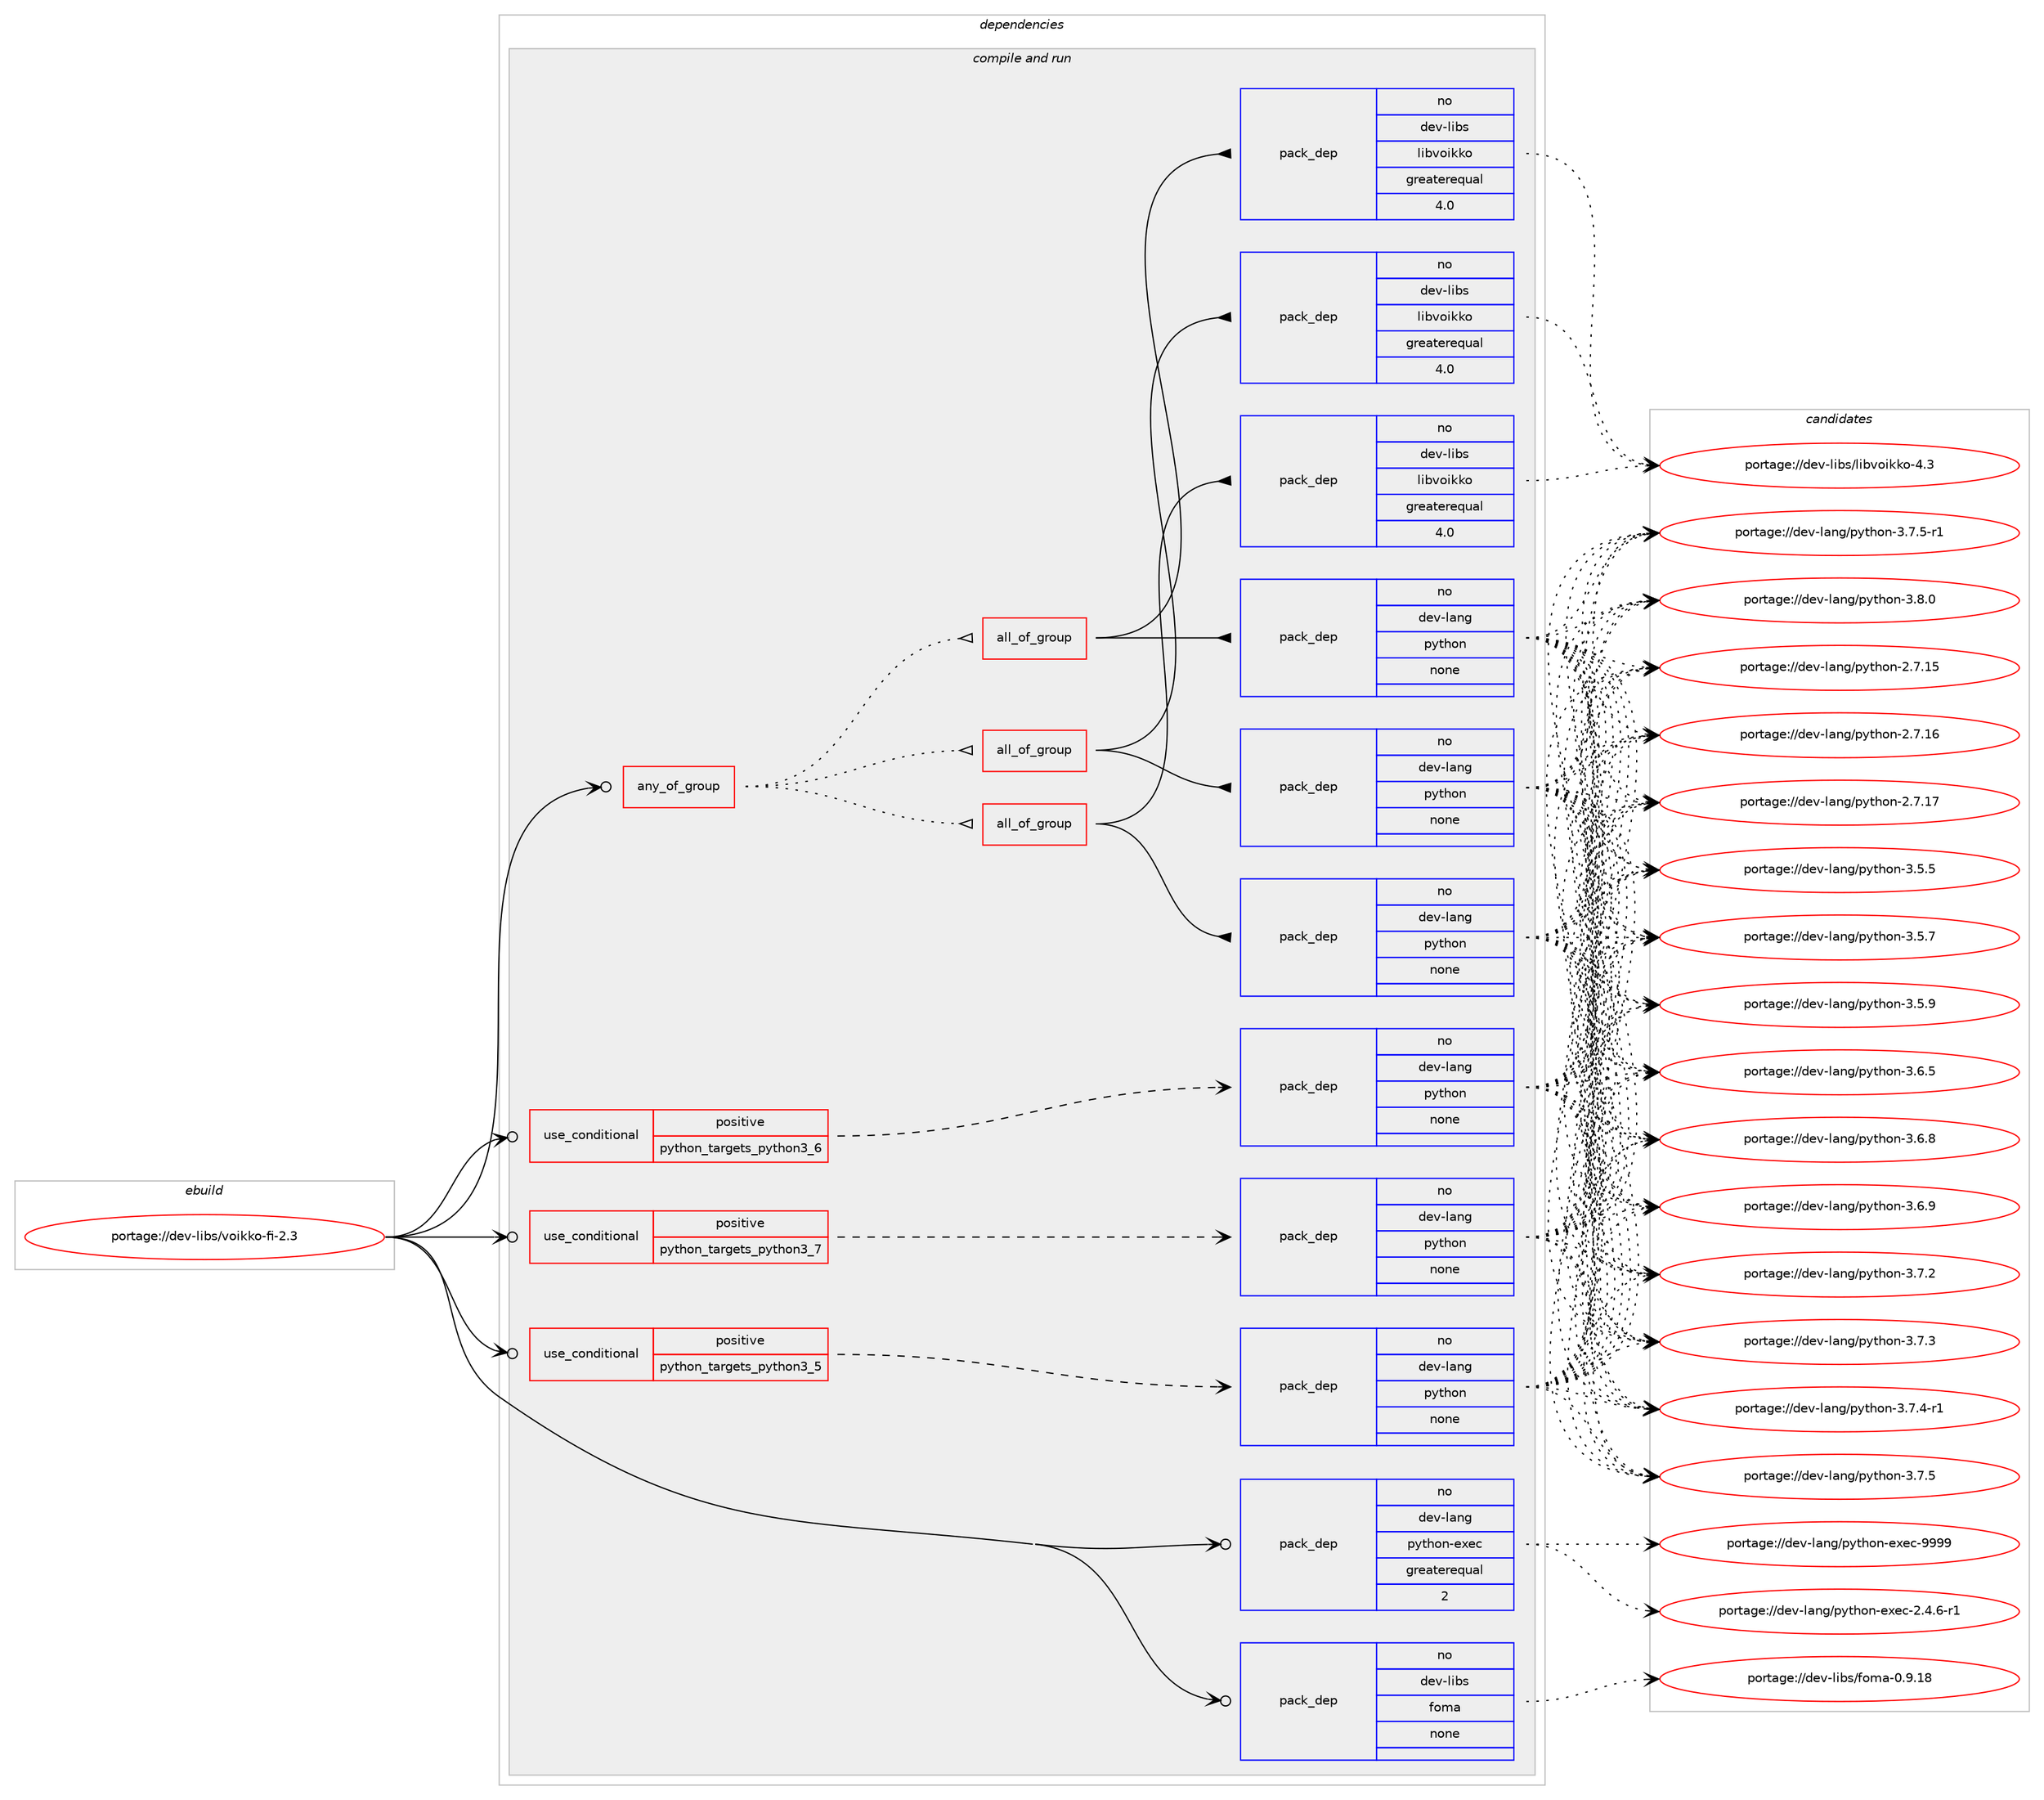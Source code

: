 digraph prolog {

# *************
# Graph options
# *************

newrank=true;
concentrate=true;
compound=true;
graph [rankdir=LR,fontname=Helvetica,fontsize=10,ranksep=1.5];#, ranksep=2.5, nodesep=0.2];
edge  [arrowhead=vee];
node  [fontname=Helvetica,fontsize=10];

# **********
# The ebuild
# **********

subgraph cluster_leftcol {
color=gray;
rank=same;
label=<<i>ebuild</i>>;
id [label="portage://dev-libs/voikko-fi-2.3", color=red, width=4, href="../dev-libs/voikko-fi-2.3.svg"];
}

# ****************
# The dependencies
# ****************

subgraph cluster_midcol {
color=gray;
label=<<i>dependencies</i>>;
subgraph cluster_compile {
fillcolor="#eeeeee";
style=filled;
label=<<i>compile</i>>;
}
subgraph cluster_compileandrun {
fillcolor="#eeeeee";
style=filled;
label=<<i>compile and run</i>>;
subgraph any3066 {
dependency104341 [label=<<TABLE BORDER="0" CELLBORDER="1" CELLSPACING="0" CELLPADDING="4"><TR><TD CELLPADDING="10">any_of_group</TD></TR></TABLE>>, shape=none, color=red];subgraph all62 {
dependency104342 [label=<<TABLE BORDER="0" CELLBORDER="1" CELLSPACING="0" CELLPADDING="4"><TR><TD CELLPADDING="10">all_of_group</TD></TR></TABLE>>, shape=none, color=red];subgraph pack79294 {
dependency104343 [label=<<TABLE BORDER="0" CELLBORDER="1" CELLSPACING="0" CELLPADDING="4" WIDTH="220"><TR><TD ROWSPAN="6" CELLPADDING="30">pack_dep</TD></TR><TR><TD WIDTH="110">no</TD></TR><TR><TD>dev-lang</TD></TR><TR><TD>python</TD></TR><TR><TD>none</TD></TR><TR><TD></TD></TR></TABLE>>, shape=none, color=blue];
}
dependency104342:e -> dependency104343:w [weight=20,style="solid",arrowhead="inv"];
subgraph pack79295 {
dependency104344 [label=<<TABLE BORDER="0" CELLBORDER="1" CELLSPACING="0" CELLPADDING="4" WIDTH="220"><TR><TD ROWSPAN="6" CELLPADDING="30">pack_dep</TD></TR><TR><TD WIDTH="110">no</TD></TR><TR><TD>dev-libs</TD></TR><TR><TD>libvoikko</TD></TR><TR><TD>greaterequal</TD></TR><TR><TD>4.0</TD></TR></TABLE>>, shape=none, color=blue];
}
dependency104342:e -> dependency104344:w [weight=20,style="solid",arrowhead="inv"];
}
dependency104341:e -> dependency104342:w [weight=20,style="dotted",arrowhead="oinv"];
subgraph all63 {
dependency104345 [label=<<TABLE BORDER="0" CELLBORDER="1" CELLSPACING="0" CELLPADDING="4"><TR><TD CELLPADDING="10">all_of_group</TD></TR></TABLE>>, shape=none, color=red];subgraph pack79296 {
dependency104346 [label=<<TABLE BORDER="0" CELLBORDER="1" CELLSPACING="0" CELLPADDING="4" WIDTH="220"><TR><TD ROWSPAN="6" CELLPADDING="30">pack_dep</TD></TR><TR><TD WIDTH="110">no</TD></TR><TR><TD>dev-lang</TD></TR><TR><TD>python</TD></TR><TR><TD>none</TD></TR><TR><TD></TD></TR></TABLE>>, shape=none, color=blue];
}
dependency104345:e -> dependency104346:w [weight=20,style="solid",arrowhead="inv"];
subgraph pack79297 {
dependency104347 [label=<<TABLE BORDER="0" CELLBORDER="1" CELLSPACING="0" CELLPADDING="4" WIDTH="220"><TR><TD ROWSPAN="6" CELLPADDING="30">pack_dep</TD></TR><TR><TD WIDTH="110">no</TD></TR><TR><TD>dev-libs</TD></TR><TR><TD>libvoikko</TD></TR><TR><TD>greaterequal</TD></TR><TR><TD>4.0</TD></TR></TABLE>>, shape=none, color=blue];
}
dependency104345:e -> dependency104347:w [weight=20,style="solid",arrowhead="inv"];
}
dependency104341:e -> dependency104345:w [weight=20,style="dotted",arrowhead="oinv"];
subgraph all64 {
dependency104348 [label=<<TABLE BORDER="0" CELLBORDER="1" CELLSPACING="0" CELLPADDING="4"><TR><TD CELLPADDING="10">all_of_group</TD></TR></TABLE>>, shape=none, color=red];subgraph pack79298 {
dependency104349 [label=<<TABLE BORDER="0" CELLBORDER="1" CELLSPACING="0" CELLPADDING="4" WIDTH="220"><TR><TD ROWSPAN="6" CELLPADDING="30">pack_dep</TD></TR><TR><TD WIDTH="110">no</TD></TR><TR><TD>dev-lang</TD></TR><TR><TD>python</TD></TR><TR><TD>none</TD></TR><TR><TD></TD></TR></TABLE>>, shape=none, color=blue];
}
dependency104348:e -> dependency104349:w [weight=20,style="solid",arrowhead="inv"];
subgraph pack79299 {
dependency104350 [label=<<TABLE BORDER="0" CELLBORDER="1" CELLSPACING="0" CELLPADDING="4" WIDTH="220"><TR><TD ROWSPAN="6" CELLPADDING="30">pack_dep</TD></TR><TR><TD WIDTH="110">no</TD></TR><TR><TD>dev-libs</TD></TR><TR><TD>libvoikko</TD></TR><TR><TD>greaterequal</TD></TR><TR><TD>4.0</TD></TR></TABLE>>, shape=none, color=blue];
}
dependency104348:e -> dependency104350:w [weight=20,style="solid",arrowhead="inv"];
}
dependency104341:e -> dependency104348:w [weight=20,style="dotted",arrowhead="oinv"];
}
id:e -> dependency104341:w [weight=20,style="solid",arrowhead="odotvee"];
subgraph cond21922 {
dependency104351 [label=<<TABLE BORDER="0" CELLBORDER="1" CELLSPACING="0" CELLPADDING="4"><TR><TD ROWSPAN="3" CELLPADDING="10">use_conditional</TD></TR><TR><TD>positive</TD></TR><TR><TD>python_targets_python3_5</TD></TR></TABLE>>, shape=none, color=red];
subgraph pack79300 {
dependency104352 [label=<<TABLE BORDER="0" CELLBORDER="1" CELLSPACING="0" CELLPADDING="4" WIDTH="220"><TR><TD ROWSPAN="6" CELLPADDING="30">pack_dep</TD></TR><TR><TD WIDTH="110">no</TD></TR><TR><TD>dev-lang</TD></TR><TR><TD>python</TD></TR><TR><TD>none</TD></TR><TR><TD></TD></TR></TABLE>>, shape=none, color=blue];
}
dependency104351:e -> dependency104352:w [weight=20,style="dashed",arrowhead="vee"];
}
id:e -> dependency104351:w [weight=20,style="solid",arrowhead="odotvee"];
subgraph cond21923 {
dependency104353 [label=<<TABLE BORDER="0" CELLBORDER="1" CELLSPACING="0" CELLPADDING="4"><TR><TD ROWSPAN="3" CELLPADDING="10">use_conditional</TD></TR><TR><TD>positive</TD></TR><TR><TD>python_targets_python3_6</TD></TR></TABLE>>, shape=none, color=red];
subgraph pack79301 {
dependency104354 [label=<<TABLE BORDER="0" CELLBORDER="1" CELLSPACING="0" CELLPADDING="4" WIDTH="220"><TR><TD ROWSPAN="6" CELLPADDING="30">pack_dep</TD></TR><TR><TD WIDTH="110">no</TD></TR><TR><TD>dev-lang</TD></TR><TR><TD>python</TD></TR><TR><TD>none</TD></TR><TR><TD></TD></TR></TABLE>>, shape=none, color=blue];
}
dependency104353:e -> dependency104354:w [weight=20,style="dashed",arrowhead="vee"];
}
id:e -> dependency104353:w [weight=20,style="solid",arrowhead="odotvee"];
subgraph cond21924 {
dependency104355 [label=<<TABLE BORDER="0" CELLBORDER="1" CELLSPACING="0" CELLPADDING="4"><TR><TD ROWSPAN="3" CELLPADDING="10">use_conditional</TD></TR><TR><TD>positive</TD></TR><TR><TD>python_targets_python3_7</TD></TR></TABLE>>, shape=none, color=red];
subgraph pack79302 {
dependency104356 [label=<<TABLE BORDER="0" CELLBORDER="1" CELLSPACING="0" CELLPADDING="4" WIDTH="220"><TR><TD ROWSPAN="6" CELLPADDING="30">pack_dep</TD></TR><TR><TD WIDTH="110">no</TD></TR><TR><TD>dev-lang</TD></TR><TR><TD>python</TD></TR><TR><TD>none</TD></TR><TR><TD></TD></TR></TABLE>>, shape=none, color=blue];
}
dependency104355:e -> dependency104356:w [weight=20,style="dashed",arrowhead="vee"];
}
id:e -> dependency104355:w [weight=20,style="solid",arrowhead="odotvee"];
subgraph pack79303 {
dependency104357 [label=<<TABLE BORDER="0" CELLBORDER="1" CELLSPACING="0" CELLPADDING="4" WIDTH="220"><TR><TD ROWSPAN="6" CELLPADDING="30">pack_dep</TD></TR><TR><TD WIDTH="110">no</TD></TR><TR><TD>dev-lang</TD></TR><TR><TD>python-exec</TD></TR><TR><TD>greaterequal</TD></TR><TR><TD>2</TD></TR></TABLE>>, shape=none, color=blue];
}
id:e -> dependency104357:w [weight=20,style="solid",arrowhead="odotvee"];
subgraph pack79304 {
dependency104358 [label=<<TABLE BORDER="0" CELLBORDER="1" CELLSPACING="0" CELLPADDING="4" WIDTH="220"><TR><TD ROWSPAN="6" CELLPADDING="30">pack_dep</TD></TR><TR><TD WIDTH="110">no</TD></TR><TR><TD>dev-libs</TD></TR><TR><TD>foma</TD></TR><TR><TD>none</TD></TR><TR><TD></TD></TR></TABLE>>, shape=none, color=blue];
}
id:e -> dependency104358:w [weight=20,style="solid",arrowhead="odotvee"];
}
subgraph cluster_run {
fillcolor="#eeeeee";
style=filled;
label=<<i>run</i>>;
}
}

# **************
# The candidates
# **************

subgraph cluster_choices {
rank=same;
color=gray;
label=<<i>candidates</i>>;

subgraph choice79294 {
color=black;
nodesep=1;
choiceportage10010111845108971101034711212111610411111045504655464953 [label="portage://dev-lang/python-2.7.15", color=red, width=4,href="../dev-lang/python-2.7.15.svg"];
choiceportage10010111845108971101034711212111610411111045504655464954 [label="portage://dev-lang/python-2.7.16", color=red, width=4,href="../dev-lang/python-2.7.16.svg"];
choiceportage10010111845108971101034711212111610411111045504655464955 [label="portage://dev-lang/python-2.7.17", color=red, width=4,href="../dev-lang/python-2.7.17.svg"];
choiceportage100101118451089711010347112121116104111110455146534653 [label="portage://dev-lang/python-3.5.5", color=red, width=4,href="../dev-lang/python-3.5.5.svg"];
choiceportage100101118451089711010347112121116104111110455146534655 [label="portage://dev-lang/python-3.5.7", color=red, width=4,href="../dev-lang/python-3.5.7.svg"];
choiceportage100101118451089711010347112121116104111110455146534657 [label="portage://dev-lang/python-3.5.9", color=red, width=4,href="../dev-lang/python-3.5.9.svg"];
choiceportage100101118451089711010347112121116104111110455146544653 [label="portage://dev-lang/python-3.6.5", color=red, width=4,href="../dev-lang/python-3.6.5.svg"];
choiceportage100101118451089711010347112121116104111110455146544656 [label="portage://dev-lang/python-3.6.8", color=red, width=4,href="../dev-lang/python-3.6.8.svg"];
choiceportage100101118451089711010347112121116104111110455146544657 [label="portage://dev-lang/python-3.6.9", color=red, width=4,href="../dev-lang/python-3.6.9.svg"];
choiceportage100101118451089711010347112121116104111110455146554650 [label="portage://dev-lang/python-3.7.2", color=red, width=4,href="../dev-lang/python-3.7.2.svg"];
choiceportage100101118451089711010347112121116104111110455146554651 [label="portage://dev-lang/python-3.7.3", color=red, width=4,href="../dev-lang/python-3.7.3.svg"];
choiceportage1001011184510897110103471121211161041111104551465546524511449 [label="portage://dev-lang/python-3.7.4-r1", color=red, width=4,href="../dev-lang/python-3.7.4-r1.svg"];
choiceportage100101118451089711010347112121116104111110455146554653 [label="portage://dev-lang/python-3.7.5", color=red, width=4,href="../dev-lang/python-3.7.5.svg"];
choiceportage1001011184510897110103471121211161041111104551465546534511449 [label="portage://dev-lang/python-3.7.5-r1", color=red, width=4,href="../dev-lang/python-3.7.5-r1.svg"];
choiceportage100101118451089711010347112121116104111110455146564648 [label="portage://dev-lang/python-3.8.0", color=red, width=4,href="../dev-lang/python-3.8.0.svg"];
dependency104343:e -> choiceportage10010111845108971101034711212111610411111045504655464953:w [style=dotted,weight="100"];
dependency104343:e -> choiceportage10010111845108971101034711212111610411111045504655464954:w [style=dotted,weight="100"];
dependency104343:e -> choiceportage10010111845108971101034711212111610411111045504655464955:w [style=dotted,weight="100"];
dependency104343:e -> choiceportage100101118451089711010347112121116104111110455146534653:w [style=dotted,weight="100"];
dependency104343:e -> choiceportage100101118451089711010347112121116104111110455146534655:w [style=dotted,weight="100"];
dependency104343:e -> choiceportage100101118451089711010347112121116104111110455146534657:w [style=dotted,weight="100"];
dependency104343:e -> choiceportage100101118451089711010347112121116104111110455146544653:w [style=dotted,weight="100"];
dependency104343:e -> choiceportage100101118451089711010347112121116104111110455146544656:w [style=dotted,weight="100"];
dependency104343:e -> choiceportage100101118451089711010347112121116104111110455146544657:w [style=dotted,weight="100"];
dependency104343:e -> choiceportage100101118451089711010347112121116104111110455146554650:w [style=dotted,weight="100"];
dependency104343:e -> choiceportage100101118451089711010347112121116104111110455146554651:w [style=dotted,weight="100"];
dependency104343:e -> choiceportage1001011184510897110103471121211161041111104551465546524511449:w [style=dotted,weight="100"];
dependency104343:e -> choiceportage100101118451089711010347112121116104111110455146554653:w [style=dotted,weight="100"];
dependency104343:e -> choiceportage1001011184510897110103471121211161041111104551465546534511449:w [style=dotted,weight="100"];
dependency104343:e -> choiceportage100101118451089711010347112121116104111110455146564648:w [style=dotted,weight="100"];
}
subgraph choice79295 {
color=black;
nodesep=1;
choiceportage1001011184510810598115471081059811811110510710711145524651 [label="portage://dev-libs/libvoikko-4.3", color=red, width=4,href="../dev-libs/libvoikko-4.3.svg"];
dependency104344:e -> choiceportage1001011184510810598115471081059811811110510710711145524651:w [style=dotted,weight="100"];
}
subgraph choice79296 {
color=black;
nodesep=1;
choiceportage10010111845108971101034711212111610411111045504655464953 [label="portage://dev-lang/python-2.7.15", color=red, width=4,href="../dev-lang/python-2.7.15.svg"];
choiceportage10010111845108971101034711212111610411111045504655464954 [label="portage://dev-lang/python-2.7.16", color=red, width=4,href="../dev-lang/python-2.7.16.svg"];
choiceportage10010111845108971101034711212111610411111045504655464955 [label="portage://dev-lang/python-2.7.17", color=red, width=4,href="../dev-lang/python-2.7.17.svg"];
choiceportage100101118451089711010347112121116104111110455146534653 [label="portage://dev-lang/python-3.5.5", color=red, width=4,href="../dev-lang/python-3.5.5.svg"];
choiceportage100101118451089711010347112121116104111110455146534655 [label="portage://dev-lang/python-3.5.7", color=red, width=4,href="../dev-lang/python-3.5.7.svg"];
choiceportage100101118451089711010347112121116104111110455146534657 [label="portage://dev-lang/python-3.5.9", color=red, width=4,href="../dev-lang/python-3.5.9.svg"];
choiceportage100101118451089711010347112121116104111110455146544653 [label="portage://dev-lang/python-3.6.5", color=red, width=4,href="../dev-lang/python-3.6.5.svg"];
choiceportage100101118451089711010347112121116104111110455146544656 [label="portage://dev-lang/python-3.6.8", color=red, width=4,href="../dev-lang/python-3.6.8.svg"];
choiceportage100101118451089711010347112121116104111110455146544657 [label="portage://dev-lang/python-3.6.9", color=red, width=4,href="../dev-lang/python-3.6.9.svg"];
choiceportage100101118451089711010347112121116104111110455146554650 [label="portage://dev-lang/python-3.7.2", color=red, width=4,href="../dev-lang/python-3.7.2.svg"];
choiceportage100101118451089711010347112121116104111110455146554651 [label="portage://dev-lang/python-3.7.3", color=red, width=4,href="../dev-lang/python-3.7.3.svg"];
choiceportage1001011184510897110103471121211161041111104551465546524511449 [label="portage://dev-lang/python-3.7.4-r1", color=red, width=4,href="../dev-lang/python-3.7.4-r1.svg"];
choiceportage100101118451089711010347112121116104111110455146554653 [label="portage://dev-lang/python-3.7.5", color=red, width=4,href="../dev-lang/python-3.7.5.svg"];
choiceportage1001011184510897110103471121211161041111104551465546534511449 [label="portage://dev-lang/python-3.7.5-r1", color=red, width=4,href="../dev-lang/python-3.7.5-r1.svg"];
choiceportage100101118451089711010347112121116104111110455146564648 [label="portage://dev-lang/python-3.8.0", color=red, width=4,href="../dev-lang/python-3.8.0.svg"];
dependency104346:e -> choiceportage10010111845108971101034711212111610411111045504655464953:w [style=dotted,weight="100"];
dependency104346:e -> choiceportage10010111845108971101034711212111610411111045504655464954:w [style=dotted,weight="100"];
dependency104346:e -> choiceportage10010111845108971101034711212111610411111045504655464955:w [style=dotted,weight="100"];
dependency104346:e -> choiceportage100101118451089711010347112121116104111110455146534653:w [style=dotted,weight="100"];
dependency104346:e -> choiceportage100101118451089711010347112121116104111110455146534655:w [style=dotted,weight="100"];
dependency104346:e -> choiceportage100101118451089711010347112121116104111110455146534657:w [style=dotted,weight="100"];
dependency104346:e -> choiceportage100101118451089711010347112121116104111110455146544653:w [style=dotted,weight="100"];
dependency104346:e -> choiceportage100101118451089711010347112121116104111110455146544656:w [style=dotted,weight="100"];
dependency104346:e -> choiceportage100101118451089711010347112121116104111110455146544657:w [style=dotted,weight="100"];
dependency104346:e -> choiceportage100101118451089711010347112121116104111110455146554650:w [style=dotted,weight="100"];
dependency104346:e -> choiceportage100101118451089711010347112121116104111110455146554651:w [style=dotted,weight="100"];
dependency104346:e -> choiceportage1001011184510897110103471121211161041111104551465546524511449:w [style=dotted,weight="100"];
dependency104346:e -> choiceportage100101118451089711010347112121116104111110455146554653:w [style=dotted,weight="100"];
dependency104346:e -> choiceportage1001011184510897110103471121211161041111104551465546534511449:w [style=dotted,weight="100"];
dependency104346:e -> choiceportage100101118451089711010347112121116104111110455146564648:w [style=dotted,weight="100"];
}
subgraph choice79297 {
color=black;
nodesep=1;
choiceportage1001011184510810598115471081059811811110510710711145524651 [label="portage://dev-libs/libvoikko-4.3", color=red, width=4,href="../dev-libs/libvoikko-4.3.svg"];
dependency104347:e -> choiceportage1001011184510810598115471081059811811110510710711145524651:w [style=dotted,weight="100"];
}
subgraph choice79298 {
color=black;
nodesep=1;
choiceportage10010111845108971101034711212111610411111045504655464953 [label="portage://dev-lang/python-2.7.15", color=red, width=4,href="../dev-lang/python-2.7.15.svg"];
choiceportage10010111845108971101034711212111610411111045504655464954 [label="portage://dev-lang/python-2.7.16", color=red, width=4,href="../dev-lang/python-2.7.16.svg"];
choiceportage10010111845108971101034711212111610411111045504655464955 [label="portage://dev-lang/python-2.7.17", color=red, width=4,href="../dev-lang/python-2.7.17.svg"];
choiceportage100101118451089711010347112121116104111110455146534653 [label="portage://dev-lang/python-3.5.5", color=red, width=4,href="../dev-lang/python-3.5.5.svg"];
choiceportage100101118451089711010347112121116104111110455146534655 [label="portage://dev-lang/python-3.5.7", color=red, width=4,href="../dev-lang/python-3.5.7.svg"];
choiceportage100101118451089711010347112121116104111110455146534657 [label="portage://dev-lang/python-3.5.9", color=red, width=4,href="../dev-lang/python-3.5.9.svg"];
choiceportage100101118451089711010347112121116104111110455146544653 [label="portage://dev-lang/python-3.6.5", color=red, width=4,href="../dev-lang/python-3.6.5.svg"];
choiceportage100101118451089711010347112121116104111110455146544656 [label="portage://dev-lang/python-3.6.8", color=red, width=4,href="../dev-lang/python-3.6.8.svg"];
choiceportage100101118451089711010347112121116104111110455146544657 [label="portage://dev-lang/python-3.6.9", color=red, width=4,href="../dev-lang/python-3.6.9.svg"];
choiceportage100101118451089711010347112121116104111110455146554650 [label="portage://dev-lang/python-3.7.2", color=red, width=4,href="../dev-lang/python-3.7.2.svg"];
choiceportage100101118451089711010347112121116104111110455146554651 [label="portage://dev-lang/python-3.7.3", color=red, width=4,href="../dev-lang/python-3.7.3.svg"];
choiceportage1001011184510897110103471121211161041111104551465546524511449 [label="portage://dev-lang/python-3.7.4-r1", color=red, width=4,href="../dev-lang/python-3.7.4-r1.svg"];
choiceportage100101118451089711010347112121116104111110455146554653 [label="portage://dev-lang/python-3.7.5", color=red, width=4,href="../dev-lang/python-3.7.5.svg"];
choiceportage1001011184510897110103471121211161041111104551465546534511449 [label="portage://dev-lang/python-3.7.5-r1", color=red, width=4,href="../dev-lang/python-3.7.5-r1.svg"];
choiceportage100101118451089711010347112121116104111110455146564648 [label="portage://dev-lang/python-3.8.0", color=red, width=4,href="../dev-lang/python-3.8.0.svg"];
dependency104349:e -> choiceportage10010111845108971101034711212111610411111045504655464953:w [style=dotted,weight="100"];
dependency104349:e -> choiceportage10010111845108971101034711212111610411111045504655464954:w [style=dotted,weight="100"];
dependency104349:e -> choiceportage10010111845108971101034711212111610411111045504655464955:w [style=dotted,weight="100"];
dependency104349:e -> choiceportage100101118451089711010347112121116104111110455146534653:w [style=dotted,weight="100"];
dependency104349:e -> choiceportage100101118451089711010347112121116104111110455146534655:w [style=dotted,weight="100"];
dependency104349:e -> choiceportage100101118451089711010347112121116104111110455146534657:w [style=dotted,weight="100"];
dependency104349:e -> choiceportage100101118451089711010347112121116104111110455146544653:w [style=dotted,weight="100"];
dependency104349:e -> choiceportage100101118451089711010347112121116104111110455146544656:w [style=dotted,weight="100"];
dependency104349:e -> choiceportage100101118451089711010347112121116104111110455146544657:w [style=dotted,weight="100"];
dependency104349:e -> choiceportage100101118451089711010347112121116104111110455146554650:w [style=dotted,weight="100"];
dependency104349:e -> choiceportage100101118451089711010347112121116104111110455146554651:w [style=dotted,weight="100"];
dependency104349:e -> choiceportage1001011184510897110103471121211161041111104551465546524511449:w [style=dotted,weight="100"];
dependency104349:e -> choiceportage100101118451089711010347112121116104111110455146554653:w [style=dotted,weight="100"];
dependency104349:e -> choiceportage1001011184510897110103471121211161041111104551465546534511449:w [style=dotted,weight="100"];
dependency104349:e -> choiceportage100101118451089711010347112121116104111110455146564648:w [style=dotted,weight="100"];
}
subgraph choice79299 {
color=black;
nodesep=1;
choiceportage1001011184510810598115471081059811811110510710711145524651 [label="portage://dev-libs/libvoikko-4.3", color=red, width=4,href="../dev-libs/libvoikko-4.3.svg"];
dependency104350:e -> choiceportage1001011184510810598115471081059811811110510710711145524651:w [style=dotted,weight="100"];
}
subgraph choice79300 {
color=black;
nodesep=1;
choiceportage10010111845108971101034711212111610411111045504655464953 [label="portage://dev-lang/python-2.7.15", color=red, width=4,href="../dev-lang/python-2.7.15.svg"];
choiceportage10010111845108971101034711212111610411111045504655464954 [label="portage://dev-lang/python-2.7.16", color=red, width=4,href="../dev-lang/python-2.7.16.svg"];
choiceportage10010111845108971101034711212111610411111045504655464955 [label="portage://dev-lang/python-2.7.17", color=red, width=4,href="../dev-lang/python-2.7.17.svg"];
choiceportage100101118451089711010347112121116104111110455146534653 [label="portage://dev-lang/python-3.5.5", color=red, width=4,href="../dev-lang/python-3.5.5.svg"];
choiceportage100101118451089711010347112121116104111110455146534655 [label="portage://dev-lang/python-3.5.7", color=red, width=4,href="../dev-lang/python-3.5.7.svg"];
choiceportage100101118451089711010347112121116104111110455146534657 [label="portage://dev-lang/python-3.5.9", color=red, width=4,href="../dev-lang/python-3.5.9.svg"];
choiceportage100101118451089711010347112121116104111110455146544653 [label="portage://dev-lang/python-3.6.5", color=red, width=4,href="../dev-lang/python-3.6.5.svg"];
choiceportage100101118451089711010347112121116104111110455146544656 [label="portage://dev-lang/python-3.6.8", color=red, width=4,href="../dev-lang/python-3.6.8.svg"];
choiceportage100101118451089711010347112121116104111110455146544657 [label="portage://dev-lang/python-3.6.9", color=red, width=4,href="../dev-lang/python-3.6.9.svg"];
choiceportage100101118451089711010347112121116104111110455146554650 [label="portage://dev-lang/python-3.7.2", color=red, width=4,href="../dev-lang/python-3.7.2.svg"];
choiceportage100101118451089711010347112121116104111110455146554651 [label="portage://dev-lang/python-3.7.3", color=red, width=4,href="../dev-lang/python-3.7.3.svg"];
choiceportage1001011184510897110103471121211161041111104551465546524511449 [label="portage://dev-lang/python-3.7.4-r1", color=red, width=4,href="../dev-lang/python-3.7.4-r1.svg"];
choiceportage100101118451089711010347112121116104111110455146554653 [label="portage://dev-lang/python-3.7.5", color=red, width=4,href="../dev-lang/python-3.7.5.svg"];
choiceportage1001011184510897110103471121211161041111104551465546534511449 [label="portage://dev-lang/python-3.7.5-r1", color=red, width=4,href="../dev-lang/python-3.7.5-r1.svg"];
choiceportage100101118451089711010347112121116104111110455146564648 [label="portage://dev-lang/python-3.8.0", color=red, width=4,href="../dev-lang/python-3.8.0.svg"];
dependency104352:e -> choiceportage10010111845108971101034711212111610411111045504655464953:w [style=dotted,weight="100"];
dependency104352:e -> choiceportage10010111845108971101034711212111610411111045504655464954:w [style=dotted,weight="100"];
dependency104352:e -> choiceportage10010111845108971101034711212111610411111045504655464955:w [style=dotted,weight="100"];
dependency104352:e -> choiceportage100101118451089711010347112121116104111110455146534653:w [style=dotted,weight="100"];
dependency104352:e -> choiceportage100101118451089711010347112121116104111110455146534655:w [style=dotted,weight="100"];
dependency104352:e -> choiceportage100101118451089711010347112121116104111110455146534657:w [style=dotted,weight="100"];
dependency104352:e -> choiceportage100101118451089711010347112121116104111110455146544653:w [style=dotted,weight="100"];
dependency104352:e -> choiceportage100101118451089711010347112121116104111110455146544656:w [style=dotted,weight="100"];
dependency104352:e -> choiceportage100101118451089711010347112121116104111110455146544657:w [style=dotted,weight="100"];
dependency104352:e -> choiceportage100101118451089711010347112121116104111110455146554650:w [style=dotted,weight="100"];
dependency104352:e -> choiceportage100101118451089711010347112121116104111110455146554651:w [style=dotted,weight="100"];
dependency104352:e -> choiceportage1001011184510897110103471121211161041111104551465546524511449:w [style=dotted,weight="100"];
dependency104352:e -> choiceportage100101118451089711010347112121116104111110455146554653:w [style=dotted,weight="100"];
dependency104352:e -> choiceportage1001011184510897110103471121211161041111104551465546534511449:w [style=dotted,weight="100"];
dependency104352:e -> choiceportage100101118451089711010347112121116104111110455146564648:w [style=dotted,weight="100"];
}
subgraph choice79301 {
color=black;
nodesep=1;
choiceportage10010111845108971101034711212111610411111045504655464953 [label="portage://dev-lang/python-2.7.15", color=red, width=4,href="../dev-lang/python-2.7.15.svg"];
choiceportage10010111845108971101034711212111610411111045504655464954 [label="portage://dev-lang/python-2.7.16", color=red, width=4,href="../dev-lang/python-2.7.16.svg"];
choiceportage10010111845108971101034711212111610411111045504655464955 [label="portage://dev-lang/python-2.7.17", color=red, width=4,href="../dev-lang/python-2.7.17.svg"];
choiceportage100101118451089711010347112121116104111110455146534653 [label="portage://dev-lang/python-3.5.5", color=red, width=4,href="../dev-lang/python-3.5.5.svg"];
choiceportage100101118451089711010347112121116104111110455146534655 [label="portage://dev-lang/python-3.5.7", color=red, width=4,href="../dev-lang/python-3.5.7.svg"];
choiceportage100101118451089711010347112121116104111110455146534657 [label="portage://dev-lang/python-3.5.9", color=red, width=4,href="../dev-lang/python-3.5.9.svg"];
choiceportage100101118451089711010347112121116104111110455146544653 [label="portage://dev-lang/python-3.6.5", color=red, width=4,href="../dev-lang/python-3.6.5.svg"];
choiceportage100101118451089711010347112121116104111110455146544656 [label="portage://dev-lang/python-3.6.8", color=red, width=4,href="../dev-lang/python-3.6.8.svg"];
choiceportage100101118451089711010347112121116104111110455146544657 [label="portage://dev-lang/python-3.6.9", color=red, width=4,href="../dev-lang/python-3.6.9.svg"];
choiceportage100101118451089711010347112121116104111110455146554650 [label="portage://dev-lang/python-3.7.2", color=red, width=4,href="../dev-lang/python-3.7.2.svg"];
choiceportage100101118451089711010347112121116104111110455146554651 [label="portage://dev-lang/python-3.7.3", color=red, width=4,href="../dev-lang/python-3.7.3.svg"];
choiceportage1001011184510897110103471121211161041111104551465546524511449 [label="portage://dev-lang/python-3.7.4-r1", color=red, width=4,href="../dev-lang/python-3.7.4-r1.svg"];
choiceportage100101118451089711010347112121116104111110455146554653 [label="portage://dev-lang/python-3.7.5", color=red, width=4,href="../dev-lang/python-3.7.5.svg"];
choiceportage1001011184510897110103471121211161041111104551465546534511449 [label="portage://dev-lang/python-3.7.5-r1", color=red, width=4,href="../dev-lang/python-3.7.5-r1.svg"];
choiceportage100101118451089711010347112121116104111110455146564648 [label="portage://dev-lang/python-3.8.0", color=red, width=4,href="../dev-lang/python-3.8.0.svg"];
dependency104354:e -> choiceportage10010111845108971101034711212111610411111045504655464953:w [style=dotted,weight="100"];
dependency104354:e -> choiceportage10010111845108971101034711212111610411111045504655464954:w [style=dotted,weight="100"];
dependency104354:e -> choiceportage10010111845108971101034711212111610411111045504655464955:w [style=dotted,weight="100"];
dependency104354:e -> choiceportage100101118451089711010347112121116104111110455146534653:w [style=dotted,weight="100"];
dependency104354:e -> choiceportage100101118451089711010347112121116104111110455146534655:w [style=dotted,weight="100"];
dependency104354:e -> choiceportage100101118451089711010347112121116104111110455146534657:w [style=dotted,weight="100"];
dependency104354:e -> choiceportage100101118451089711010347112121116104111110455146544653:w [style=dotted,weight="100"];
dependency104354:e -> choiceportage100101118451089711010347112121116104111110455146544656:w [style=dotted,weight="100"];
dependency104354:e -> choiceportage100101118451089711010347112121116104111110455146544657:w [style=dotted,weight="100"];
dependency104354:e -> choiceportage100101118451089711010347112121116104111110455146554650:w [style=dotted,weight="100"];
dependency104354:e -> choiceportage100101118451089711010347112121116104111110455146554651:w [style=dotted,weight="100"];
dependency104354:e -> choiceportage1001011184510897110103471121211161041111104551465546524511449:w [style=dotted,weight="100"];
dependency104354:e -> choiceportage100101118451089711010347112121116104111110455146554653:w [style=dotted,weight="100"];
dependency104354:e -> choiceportage1001011184510897110103471121211161041111104551465546534511449:w [style=dotted,weight="100"];
dependency104354:e -> choiceportage100101118451089711010347112121116104111110455146564648:w [style=dotted,weight="100"];
}
subgraph choice79302 {
color=black;
nodesep=1;
choiceportage10010111845108971101034711212111610411111045504655464953 [label="portage://dev-lang/python-2.7.15", color=red, width=4,href="../dev-lang/python-2.7.15.svg"];
choiceportage10010111845108971101034711212111610411111045504655464954 [label="portage://dev-lang/python-2.7.16", color=red, width=4,href="../dev-lang/python-2.7.16.svg"];
choiceportage10010111845108971101034711212111610411111045504655464955 [label="portage://dev-lang/python-2.7.17", color=red, width=4,href="../dev-lang/python-2.7.17.svg"];
choiceportage100101118451089711010347112121116104111110455146534653 [label="portage://dev-lang/python-3.5.5", color=red, width=4,href="../dev-lang/python-3.5.5.svg"];
choiceportage100101118451089711010347112121116104111110455146534655 [label="portage://dev-lang/python-3.5.7", color=red, width=4,href="../dev-lang/python-3.5.7.svg"];
choiceportage100101118451089711010347112121116104111110455146534657 [label="portage://dev-lang/python-3.5.9", color=red, width=4,href="../dev-lang/python-3.5.9.svg"];
choiceportage100101118451089711010347112121116104111110455146544653 [label="portage://dev-lang/python-3.6.5", color=red, width=4,href="../dev-lang/python-3.6.5.svg"];
choiceportage100101118451089711010347112121116104111110455146544656 [label="portage://dev-lang/python-3.6.8", color=red, width=4,href="../dev-lang/python-3.6.8.svg"];
choiceportage100101118451089711010347112121116104111110455146544657 [label="portage://dev-lang/python-3.6.9", color=red, width=4,href="../dev-lang/python-3.6.9.svg"];
choiceportage100101118451089711010347112121116104111110455146554650 [label="portage://dev-lang/python-3.7.2", color=red, width=4,href="../dev-lang/python-3.7.2.svg"];
choiceportage100101118451089711010347112121116104111110455146554651 [label="portage://dev-lang/python-3.7.3", color=red, width=4,href="../dev-lang/python-3.7.3.svg"];
choiceportage1001011184510897110103471121211161041111104551465546524511449 [label="portage://dev-lang/python-3.7.4-r1", color=red, width=4,href="../dev-lang/python-3.7.4-r1.svg"];
choiceportage100101118451089711010347112121116104111110455146554653 [label="portage://dev-lang/python-3.7.5", color=red, width=4,href="../dev-lang/python-3.7.5.svg"];
choiceportage1001011184510897110103471121211161041111104551465546534511449 [label="portage://dev-lang/python-3.7.5-r1", color=red, width=4,href="../dev-lang/python-3.7.5-r1.svg"];
choiceportage100101118451089711010347112121116104111110455146564648 [label="portage://dev-lang/python-3.8.0", color=red, width=4,href="../dev-lang/python-3.8.0.svg"];
dependency104356:e -> choiceportage10010111845108971101034711212111610411111045504655464953:w [style=dotted,weight="100"];
dependency104356:e -> choiceportage10010111845108971101034711212111610411111045504655464954:w [style=dotted,weight="100"];
dependency104356:e -> choiceportage10010111845108971101034711212111610411111045504655464955:w [style=dotted,weight="100"];
dependency104356:e -> choiceportage100101118451089711010347112121116104111110455146534653:w [style=dotted,weight="100"];
dependency104356:e -> choiceportage100101118451089711010347112121116104111110455146534655:w [style=dotted,weight="100"];
dependency104356:e -> choiceportage100101118451089711010347112121116104111110455146534657:w [style=dotted,weight="100"];
dependency104356:e -> choiceportage100101118451089711010347112121116104111110455146544653:w [style=dotted,weight="100"];
dependency104356:e -> choiceportage100101118451089711010347112121116104111110455146544656:w [style=dotted,weight="100"];
dependency104356:e -> choiceportage100101118451089711010347112121116104111110455146544657:w [style=dotted,weight="100"];
dependency104356:e -> choiceportage100101118451089711010347112121116104111110455146554650:w [style=dotted,weight="100"];
dependency104356:e -> choiceportage100101118451089711010347112121116104111110455146554651:w [style=dotted,weight="100"];
dependency104356:e -> choiceportage1001011184510897110103471121211161041111104551465546524511449:w [style=dotted,weight="100"];
dependency104356:e -> choiceportage100101118451089711010347112121116104111110455146554653:w [style=dotted,weight="100"];
dependency104356:e -> choiceportage1001011184510897110103471121211161041111104551465546534511449:w [style=dotted,weight="100"];
dependency104356:e -> choiceportage100101118451089711010347112121116104111110455146564648:w [style=dotted,weight="100"];
}
subgraph choice79303 {
color=black;
nodesep=1;
choiceportage10010111845108971101034711212111610411111045101120101994550465246544511449 [label="portage://dev-lang/python-exec-2.4.6-r1", color=red, width=4,href="../dev-lang/python-exec-2.4.6-r1.svg"];
choiceportage10010111845108971101034711212111610411111045101120101994557575757 [label="portage://dev-lang/python-exec-9999", color=red, width=4,href="../dev-lang/python-exec-9999.svg"];
dependency104357:e -> choiceportage10010111845108971101034711212111610411111045101120101994550465246544511449:w [style=dotted,weight="100"];
dependency104357:e -> choiceportage10010111845108971101034711212111610411111045101120101994557575757:w [style=dotted,weight="100"];
}
subgraph choice79304 {
color=black;
nodesep=1;
choiceportage1001011184510810598115471021111099745484657464956 [label="portage://dev-libs/foma-0.9.18", color=red, width=4,href="../dev-libs/foma-0.9.18.svg"];
dependency104358:e -> choiceportage1001011184510810598115471021111099745484657464956:w [style=dotted,weight="100"];
}
}

}

